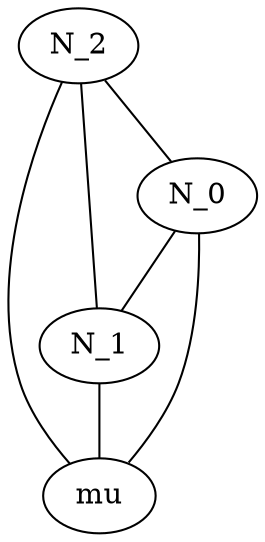 digraph G {
mu;
N_1;
N_0;
N_2;
N_1 -> mu  [arrowhead=none];
N_2 -> mu  [arrowhead=none];
N_0 -> mu  [arrowhead=none];
N_0 -> N_1  [arrowhead=none];
N_2 -> N_1  [arrowhead=none];
N_2 -> N_0  [arrowhead=none];
}
